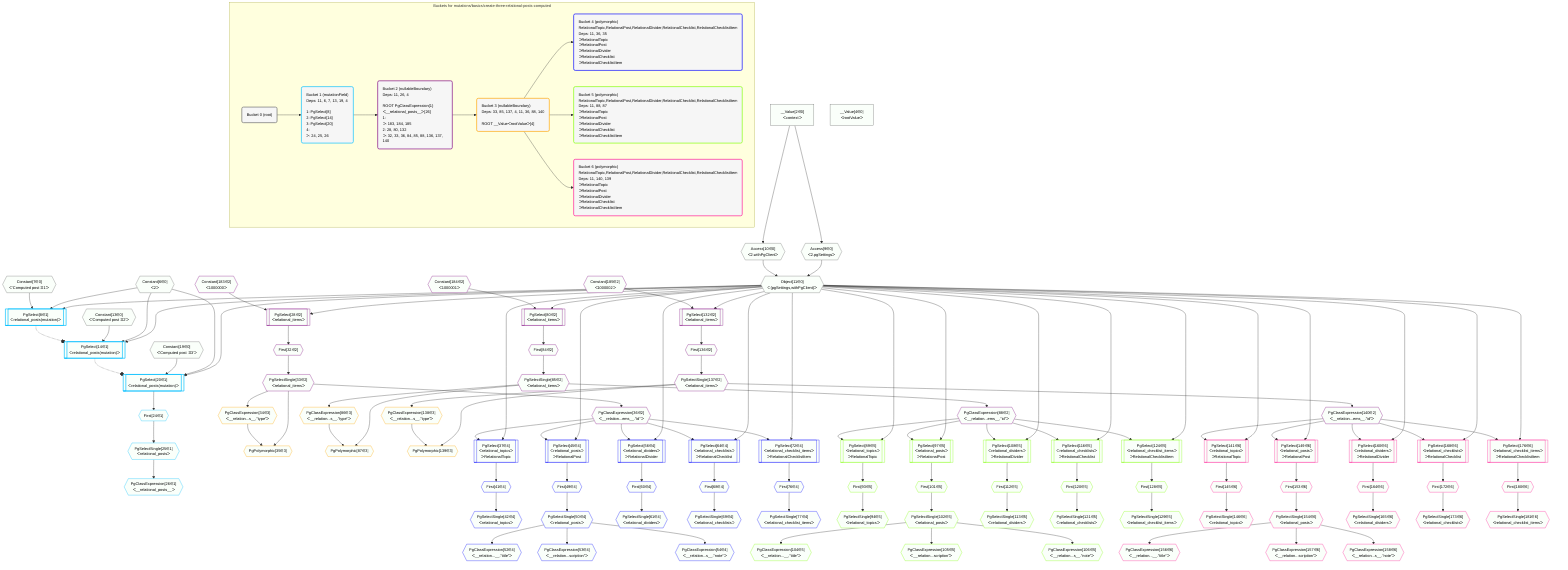 %%{init: {'themeVariables': { 'fontSize': '12px'}}}%%
graph TD
    classDef path fill:#eee,stroke:#000,color:#000
    classDef plan fill:#fff,stroke-width:1px,color:#000
    classDef itemplan fill:#fff,stroke-width:2px,color:#000
    classDef unbatchedplan fill:#dff,stroke-width:1px,color:#000
    classDef sideeffectplan fill:#fcc,stroke-width:2px,color:#000
    classDef bucket fill:#f6f6f6,color:#000,stroke-width:2px,text-align:left


    %% plan dependencies
    Object11{{"Object[11∈0]<br />ᐸ{pgSettings,withPgClient}ᐳ"}}:::plan
    Access9{{"Access[9∈0]<br />ᐸ2.pgSettingsᐳ"}}:::plan
    Access10{{"Access[10∈0]<br />ᐸ2.withPgClientᐳ"}}:::plan
    Access9 & Access10 --> Object11
    __Value2["__Value[2∈0]<br />ᐸcontextᐳ"]:::plan
    __Value2 --> Access9
    __Value2 --> Access10
    __Value4["__Value[4∈0]<br />ᐸrootValueᐳ"]:::plan
    Constant6{{"Constant[6∈0]<br />ᐸ2ᐳ"}}:::plan
    Constant7{{"Constant[7∈0]<br />ᐸ'Computed post ꖛ1'ᐳ"}}:::plan
    Constant13{{"Constant[13∈0]<br />ᐸ'Computed post ꖛ2'ᐳ"}}:::plan
    Constant19{{"Constant[19∈0]<br />ᐸ'Computed post ꖛ3'ᐳ"}}:::plan
    PgSelect8[["PgSelect[8∈1]<br />ᐸrelational_posts(mutation)ᐳ"]]:::sideeffectplan
    Object11 & Constant6 & Constant7 --> PgSelect8
    PgSelect14[["PgSelect[14∈1]<br />ᐸrelational_posts(mutation)ᐳ"]]:::sideeffectplan
    Object11 & Constant6 & Constant13 --> PgSelect14
    PgSelect20[["PgSelect[20∈1]<br />ᐸrelational_posts(mutation)ᐳ"]]:::sideeffectplan
    Object11 & Constant6 & Constant19 --> PgSelect20
    First24{{"First[24∈1]"}}:::plan
    PgSelect20 --> First24
    PgSelectSingle25{{"PgSelectSingle[25∈1]<br />ᐸrelational_postsᐳ"}}:::plan
    First24 --> PgSelectSingle25
    PgClassExpression26{{"PgClassExpression[26∈1]<br />ᐸ__relational_posts__ᐳ"}}:::plan
    PgSelectSingle25 --> PgClassExpression26
    PgSelect28[["PgSelect[28∈2]<br />ᐸrelational_itemsᐳ"]]:::plan
    Constant183{{"Constant[183∈2]<br />ᐸ1000000ᐳ"}}:::plan
    Object11 & Constant183 --> PgSelect28
    PgSelect80[["PgSelect[80∈2]<br />ᐸrelational_itemsᐳ"]]:::plan
    Constant184{{"Constant[184∈2]<br />ᐸ1000001ᐳ"}}:::plan
    Object11 & Constant184 --> PgSelect80
    PgSelect132[["PgSelect[132∈2]<br />ᐸrelational_itemsᐳ"]]:::plan
    Constant185{{"Constant[185∈2]<br />ᐸ1000002ᐳ"}}:::plan
    Object11 & Constant185 --> PgSelect132
    First32{{"First[32∈2]"}}:::plan
    PgSelect28 --> First32
    PgSelectSingle33{{"PgSelectSingle[33∈2]<br />ᐸrelational_itemsᐳ"}}:::plan
    First32 --> PgSelectSingle33
    PgClassExpression36{{"PgClassExpression[36∈2]<br />ᐸ__relation...ems__.”id”ᐳ"}}:::plan
    PgSelectSingle33 --> PgClassExpression36
    First84{{"First[84∈2]"}}:::plan
    PgSelect80 --> First84
    PgSelectSingle85{{"PgSelectSingle[85∈2]<br />ᐸrelational_itemsᐳ"}}:::plan
    First84 --> PgSelectSingle85
    PgClassExpression88{{"PgClassExpression[88∈2]<br />ᐸ__relation...ems__.”id”ᐳ"}}:::plan
    PgSelectSingle85 --> PgClassExpression88
    First136{{"First[136∈2]"}}:::plan
    PgSelect132 --> First136
    PgSelectSingle137{{"PgSelectSingle[137∈2]<br />ᐸrelational_itemsᐳ"}}:::plan
    First136 --> PgSelectSingle137
    PgClassExpression140{{"PgClassExpression[140∈2]<br />ᐸ__relation...ems__.”id”ᐳ"}}:::plan
    PgSelectSingle137 --> PgClassExpression140
    PgPolymorphic35{{"PgPolymorphic[35∈3]"}}:::plan
    PgClassExpression34{{"PgClassExpression[34∈3]<br />ᐸ__relation...s__.”type”ᐳ"}}:::plan
    PgSelectSingle33 & PgClassExpression34 --> PgPolymorphic35
    PgPolymorphic87{{"PgPolymorphic[87∈3]"}}:::plan
    PgClassExpression86{{"PgClassExpression[86∈3]<br />ᐸ__relation...s__.”type”ᐳ"}}:::plan
    PgSelectSingle85 & PgClassExpression86 --> PgPolymorphic87
    PgPolymorphic139{{"PgPolymorphic[139∈3]"}}:::plan
    PgClassExpression138{{"PgClassExpression[138∈3]<br />ᐸ__relation...s__.”type”ᐳ"}}:::plan
    PgSelectSingle137 & PgClassExpression138 --> PgPolymorphic139
    PgSelectSingle33 --> PgClassExpression34
    PgSelectSingle85 --> PgClassExpression86
    PgSelectSingle137 --> PgClassExpression138
    PgSelect37[["PgSelect[37∈4]<br />ᐸrelational_topicsᐳ<br />ᐳRelationalTopic"]]:::plan
    Object11 & PgClassExpression36 --> PgSelect37
    PgSelect45[["PgSelect[45∈4]<br />ᐸrelational_postsᐳ<br />ᐳRelationalPost"]]:::plan
    Object11 & PgClassExpression36 --> PgSelect45
    PgSelect56[["PgSelect[56∈4]<br />ᐸrelational_dividersᐳ<br />ᐳRelationalDivider"]]:::plan
    Object11 & PgClassExpression36 --> PgSelect56
    PgSelect64[["PgSelect[64∈4]<br />ᐸrelational_checklistsᐳ<br />ᐳRelationalChecklist"]]:::plan
    Object11 & PgClassExpression36 --> PgSelect64
    PgSelect72[["PgSelect[72∈4]<br />ᐸrelational_checklist_itemsᐳ<br />ᐳRelationalChecklistItem"]]:::plan
    Object11 & PgClassExpression36 --> PgSelect72
    First41{{"First[41∈4]"}}:::plan
    PgSelect37 --> First41
    PgSelectSingle42{{"PgSelectSingle[42∈4]<br />ᐸrelational_topicsᐳ"}}:::plan
    First41 --> PgSelectSingle42
    First49{{"First[49∈4]"}}:::plan
    PgSelect45 --> First49
    PgSelectSingle50{{"PgSelectSingle[50∈4]<br />ᐸrelational_postsᐳ"}}:::plan
    First49 --> PgSelectSingle50
    PgClassExpression52{{"PgClassExpression[52∈4]<br />ᐸ__relation...__.”title”ᐳ"}}:::plan
    PgSelectSingle50 --> PgClassExpression52
    PgClassExpression53{{"PgClassExpression[53∈4]<br />ᐸ__relation...scription”ᐳ"}}:::plan
    PgSelectSingle50 --> PgClassExpression53
    PgClassExpression54{{"PgClassExpression[54∈4]<br />ᐸ__relation...s__.”note”ᐳ"}}:::plan
    PgSelectSingle50 --> PgClassExpression54
    First60{{"First[60∈4]"}}:::plan
    PgSelect56 --> First60
    PgSelectSingle61{{"PgSelectSingle[61∈4]<br />ᐸrelational_dividersᐳ"}}:::plan
    First60 --> PgSelectSingle61
    First68{{"First[68∈4]"}}:::plan
    PgSelect64 --> First68
    PgSelectSingle69{{"PgSelectSingle[69∈4]<br />ᐸrelational_checklistsᐳ"}}:::plan
    First68 --> PgSelectSingle69
    First76{{"First[76∈4]"}}:::plan
    PgSelect72 --> First76
    PgSelectSingle77{{"PgSelectSingle[77∈4]<br />ᐸrelational_checklist_itemsᐳ"}}:::plan
    First76 --> PgSelectSingle77
    PgSelect89[["PgSelect[89∈5]<br />ᐸrelational_topicsᐳ<br />ᐳRelationalTopic"]]:::plan
    Object11 & PgClassExpression88 --> PgSelect89
    PgSelect97[["PgSelect[97∈5]<br />ᐸrelational_postsᐳ<br />ᐳRelationalPost"]]:::plan
    Object11 & PgClassExpression88 --> PgSelect97
    PgSelect108[["PgSelect[108∈5]<br />ᐸrelational_dividersᐳ<br />ᐳRelationalDivider"]]:::plan
    Object11 & PgClassExpression88 --> PgSelect108
    PgSelect116[["PgSelect[116∈5]<br />ᐸrelational_checklistsᐳ<br />ᐳRelationalChecklist"]]:::plan
    Object11 & PgClassExpression88 --> PgSelect116
    PgSelect124[["PgSelect[124∈5]<br />ᐸrelational_checklist_itemsᐳ<br />ᐳRelationalChecklistItem"]]:::plan
    Object11 & PgClassExpression88 --> PgSelect124
    First93{{"First[93∈5]"}}:::plan
    PgSelect89 --> First93
    PgSelectSingle94{{"PgSelectSingle[94∈5]<br />ᐸrelational_topicsᐳ"}}:::plan
    First93 --> PgSelectSingle94
    First101{{"First[101∈5]"}}:::plan
    PgSelect97 --> First101
    PgSelectSingle102{{"PgSelectSingle[102∈5]<br />ᐸrelational_postsᐳ"}}:::plan
    First101 --> PgSelectSingle102
    PgClassExpression104{{"PgClassExpression[104∈5]<br />ᐸ__relation...__.”title”ᐳ"}}:::plan
    PgSelectSingle102 --> PgClassExpression104
    PgClassExpression105{{"PgClassExpression[105∈5]<br />ᐸ__relation...scription”ᐳ"}}:::plan
    PgSelectSingle102 --> PgClassExpression105
    PgClassExpression106{{"PgClassExpression[106∈5]<br />ᐸ__relation...s__.”note”ᐳ"}}:::plan
    PgSelectSingle102 --> PgClassExpression106
    First112{{"First[112∈5]"}}:::plan
    PgSelect108 --> First112
    PgSelectSingle113{{"PgSelectSingle[113∈5]<br />ᐸrelational_dividersᐳ"}}:::plan
    First112 --> PgSelectSingle113
    First120{{"First[120∈5]"}}:::plan
    PgSelect116 --> First120
    PgSelectSingle121{{"PgSelectSingle[121∈5]<br />ᐸrelational_checklistsᐳ"}}:::plan
    First120 --> PgSelectSingle121
    First128{{"First[128∈5]"}}:::plan
    PgSelect124 --> First128
    PgSelectSingle129{{"PgSelectSingle[129∈5]<br />ᐸrelational_checklist_itemsᐳ"}}:::plan
    First128 --> PgSelectSingle129
    PgSelect141[["PgSelect[141∈6]<br />ᐸrelational_topicsᐳ<br />ᐳRelationalTopic"]]:::plan
    Object11 & PgClassExpression140 --> PgSelect141
    PgSelect149[["PgSelect[149∈6]<br />ᐸrelational_postsᐳ<br />ᐳRelationalPost"]]:::plan
    Object11 & PgClassExpression140 --> PgSelect149
    PgSelect160[["PgSelect[160∈6]<br />ᐸrelational_dividersᐳ<br />ᐳRelationalDivider"]]:::plan
    Object11 & PgClassExpression140 --> PgSelect160
    PgSelect168[["PgSelect[168∈6]<br />ᐸrelational_checklistsᐳ<br />ᐳRelationalChecklist"]]:::plan
    Object11 & PgClassExpression140 --> PgSelect168
    PgSelect176[["PgSelect[176∈6]<br />ᐸrelational_checklist_itemsᐳ<br />ᐳRelationalChecklistItem"]]:::plan
    Object11 & PgClassExpression140 --> PgSelect176
    First145{{"First[145∈6]"}}:::plan
    PgSelect141 --> First145
    PgSelectSingle146{{"PgSelectSingle[146∈6]<br />ᐸrelational_topicsᐳ"}}:::plan
    First145 --> PgSelectSingle146
    First153{{"First[153∈6]"}}:::plan
    PgSelect149 --> First153
    PgSelectSingle154{{"PgSelectSingle[154∈6]<br />ᐸrelational_postsᐳ"}}:::plan
    First153 --> PgSelectSingle154
    PgClassExpression156{{"PgClassExpression[156∈6]<br />ᐸ__relation...__.”title”ᐳ"}}:::plan
    PgSelectSingle154 --> PgClassExpression156
    PgClassExpression157{{"PgClassExpression[157∈6]<br />ᐸ__relation...scription”ᐳ"}}:::plan
    PgSelectSingle154 --> PgClassExpression157
    PgClassExpression158{{"PgClassExpression[158∈6]<br />ᐸ__relation...s__.”note”ᐳ"}}:::plan
    PgSelectSingle154 --> PgClassExpression158
    First164{{"First[164∈6]"}}:::plan
    PgSelect160 --> First164
    PgSelectSingle165{{"PgSelectSingle[165∈6]<br />ᐸrelational_dividersᐳ"}}:::plan
    First164 --> PgSelectSingle165
    First172{{"First[172∈6]"}}:::plan
    PgSelect168 --> First172
    PgSelectSingle173{{"PgSelectSingle[173∈6]<br />ᐸrelational_checklistsᐳ"}}:::plan
    First172 --> PgSelectSingle173
    First180{{"First[180∈6]"}}:::plan
    PgSelect176 --> First180
    PgSelectSingle181{{"PgSelectSingle[181∈6]<br />ᐸrelational_checklist_itemsᐳ"}}:::plan
    First180 --> PgSelectSingle181

    %% define steps

    %% implicit side effects
    PgSelect8 -.-o PgSelect14
    PgSelect14 -.-o PgSelect20

    subgraph "Buckets for mutations/basics/create-three-relational-posts-computed"
    Bucket0("Bucket 0 (root)"):::bucket
    classDef bucket0 stroke:#696969
    class Bucket0,__Value2,__Value4,Constant6,Constant7,Access9,Access10,Object11,Constant13,Constant19 bucket0
    Bucket1("Bucket 1 (mutationField)<br />Deps: 11, 6, 7, 13, 19, 4<br /><br />1: PgSelect[8]<br />2: PgSelect[14]<br />3: PgSelect[20]<br />4: <br />ᐳ: 24, 25, 26"):::bucket
    classDef bucket1 stroke:#00bfff
    class Bucket1,PgSelect8,PgSelect14,PgSelect20,First24,PgSelectSingle25,PgClassExpression26 bucket1
    Bucket2("Bucket 2 (nullableBoundary)<br />Deps: 11, 26, 4<br /><br />ROOT PgClassExpression{1}ᐸ__relational_posts__ᐳ[26]<br />1: <br />ᐳ: 183, 184, 185<br />2: 28, 80, 132<br />ᐳ: 32, 33, 36, 84, 85, 88, 136, 137, 140"):::bucket
    classDef bucket2 stroke:#7f007f
    class Bucket2,PgSelect28,First32,PgSelectSingle33,PgClassExpression36,PgSelect80,First84,PgSelectSingle85,PgClassExpression88,PgSelect132,First136,PgSelectSingle137,PgClassExpression140,Constant183,Constant184,Constant185 bucket2
    Bucket3("Bucket 3 (nullableBoundary)<br />Deps: 33, 85, 137, 4, 11, 36, 88, 140<br /><br />ROOT __ValueᐸrootValueᐳ[4]"):::bucket
    classDef bucket3 stroke:#ffa500
    class Bucket3,PgClassExpression34,PgPolymorphic35,PgClassExpression86,PgPolymorphic87,PgClassExpression138,PgPolymorphic139 bucket3
    Bucket4("Bucket 4 (polymorphic)<br />RelationalTopic,RelationalPost,RelationalDivider,RelationalChecklist,RelationalChecklistItem<br />Deps: 11, 36, 35<br />ᐳRelationalTopic<br />ᐳRelationalPost<br />ᐳRelationalDivider<br />ᐳRelationalChecklist<br />ᐳRelationalChecklistItem"):::bucket
    classDef bucket4 stroke:#0000ff
    class Bucket4,PgSelect37,First41,PgSelectSingle42,PgSelect45,First49,PgSelectSingle50,PgClassExpression52,PgClassExpression53,PgClassExpression54,PgSelect56,First60,PgSelectSingle61,PgSelect64,First68,PgSelectSingle69,PgSelect72,First76,PgSelectSingle77 bucket4
    Bucket5("Bucket 5 (polymorphic)<br />RelationalTopic,RelationalPost,RelationalDivider,RelationalChecklist,RelationalChecklistItem<br />Deps: 11, 88, 87<br />ᐳRelationalTopic<br />ᐳRelationalPost<br />ᐳRelationalDivider<br />ᐳRelationalChecklist<br />ᐳRelationalChecklistItem"):::bucket
    classDef bucket5 stroke:#7fff00
    class Bucket5,PgSelect89,First93,PgSelectSingle94,PgSelect97,First101,PgSelectSingle102,PgClassExpression104,PgClassExpression105,PgClassExpression106,PgSelect108,First112,PgSelectSingle113,PgSelect116,First120,PgSelectSingle121,PgSelect124,First128,PgSelectSingle129 bucket5
    Bucket6("Bucket 6 (polymorphic)<br />RelationalTopic,RelationalPost,RelationalDivider,RelationalChecklist,RelationalChecklistItem<br />Deps: 11, 140, 139<br />ᐳRelationalTopic<br />ᐳRelationalPost<br />ᐳRelationalDivider<br />ᐳRelationalChecklist<br />ᐳRelationalChecklistItem"):::bucket
    classDef bucket6 stroke:#ff1493
    class Bucket6,PgSelect141,First145,PgSelectSingle146,PgSelect149,First153,PgSelectSingle154,PgClassExpression156,PgClassExpression157,PgClassExpression158,PgSelect160,First164,PgSelectSingle165,PgSelect168,First172,PgSelectSingle173,PgSelect176,First180,PgSelectSingle181 bucket6
    Bucket0 --> Bucket1
    Bucket1 --> Bucket2
    Bucket2 --> Bucket3
    Bucket3 --> Bucket4 & Bucket5 & Bucket6
    classDef unary fill:#fafffa,borderWidth:8px
    class Object11,Access9,Access10,__Value2,__Value4,Constant6,Constant7,Constant13,Constant19,PgSelect8,PgSelect14,PgSelect20,First24,PgSelectSingle25,PgClassExpression26,PgSelect28,PgSelect80,PgSelect132,First32,PgSelectSingle33,PgClassExpression36,First84,PgSelectSingle85,PgClassExpression88,First136,PgSelectSingle137,PgClassExpression140,Constant183,Constant184,Constant185,PgPolymorphic35,PgPolymorphic87,PgPolymorphic139,PgClassExpression34,PgClassExpression86,PgClassExpression138,PgSelect37,PgSelect45,PgSelect56,PgSelect64,PgSelect72,First41,PgSelectSingle42,First49,PgSelectSingle50,PgClassExpression52,PgClassExpression53,PgClassExpression54,First60,PgSelectSingle61,First68,PgSelectSingle69,First76,PgSelectSingle77,PgSelect89,PgSelect97,PgSelect108,PgSelect116,PgSelect124,First93,PgSelectSingle94,First101,PgSelectSingle102,PgClassExpression104,PgClassExpression105,PgClassExpression106,First112,PgSelectSingle113,First120,PgSelectSingle121,First128,PgSelectSingle129,PgSelect141,PgSelect149,PgSelect160,PgSelect168,PgSelect176,First145,PgSelectSingle146,First153,PgSelectSingle154,PgClassExpression156,PgClassExpression157,PgClassExpression158,First164,PgSelectSingle165,First172,PgSelectSingle173,First180,PgSelectSingle181 unary
    end